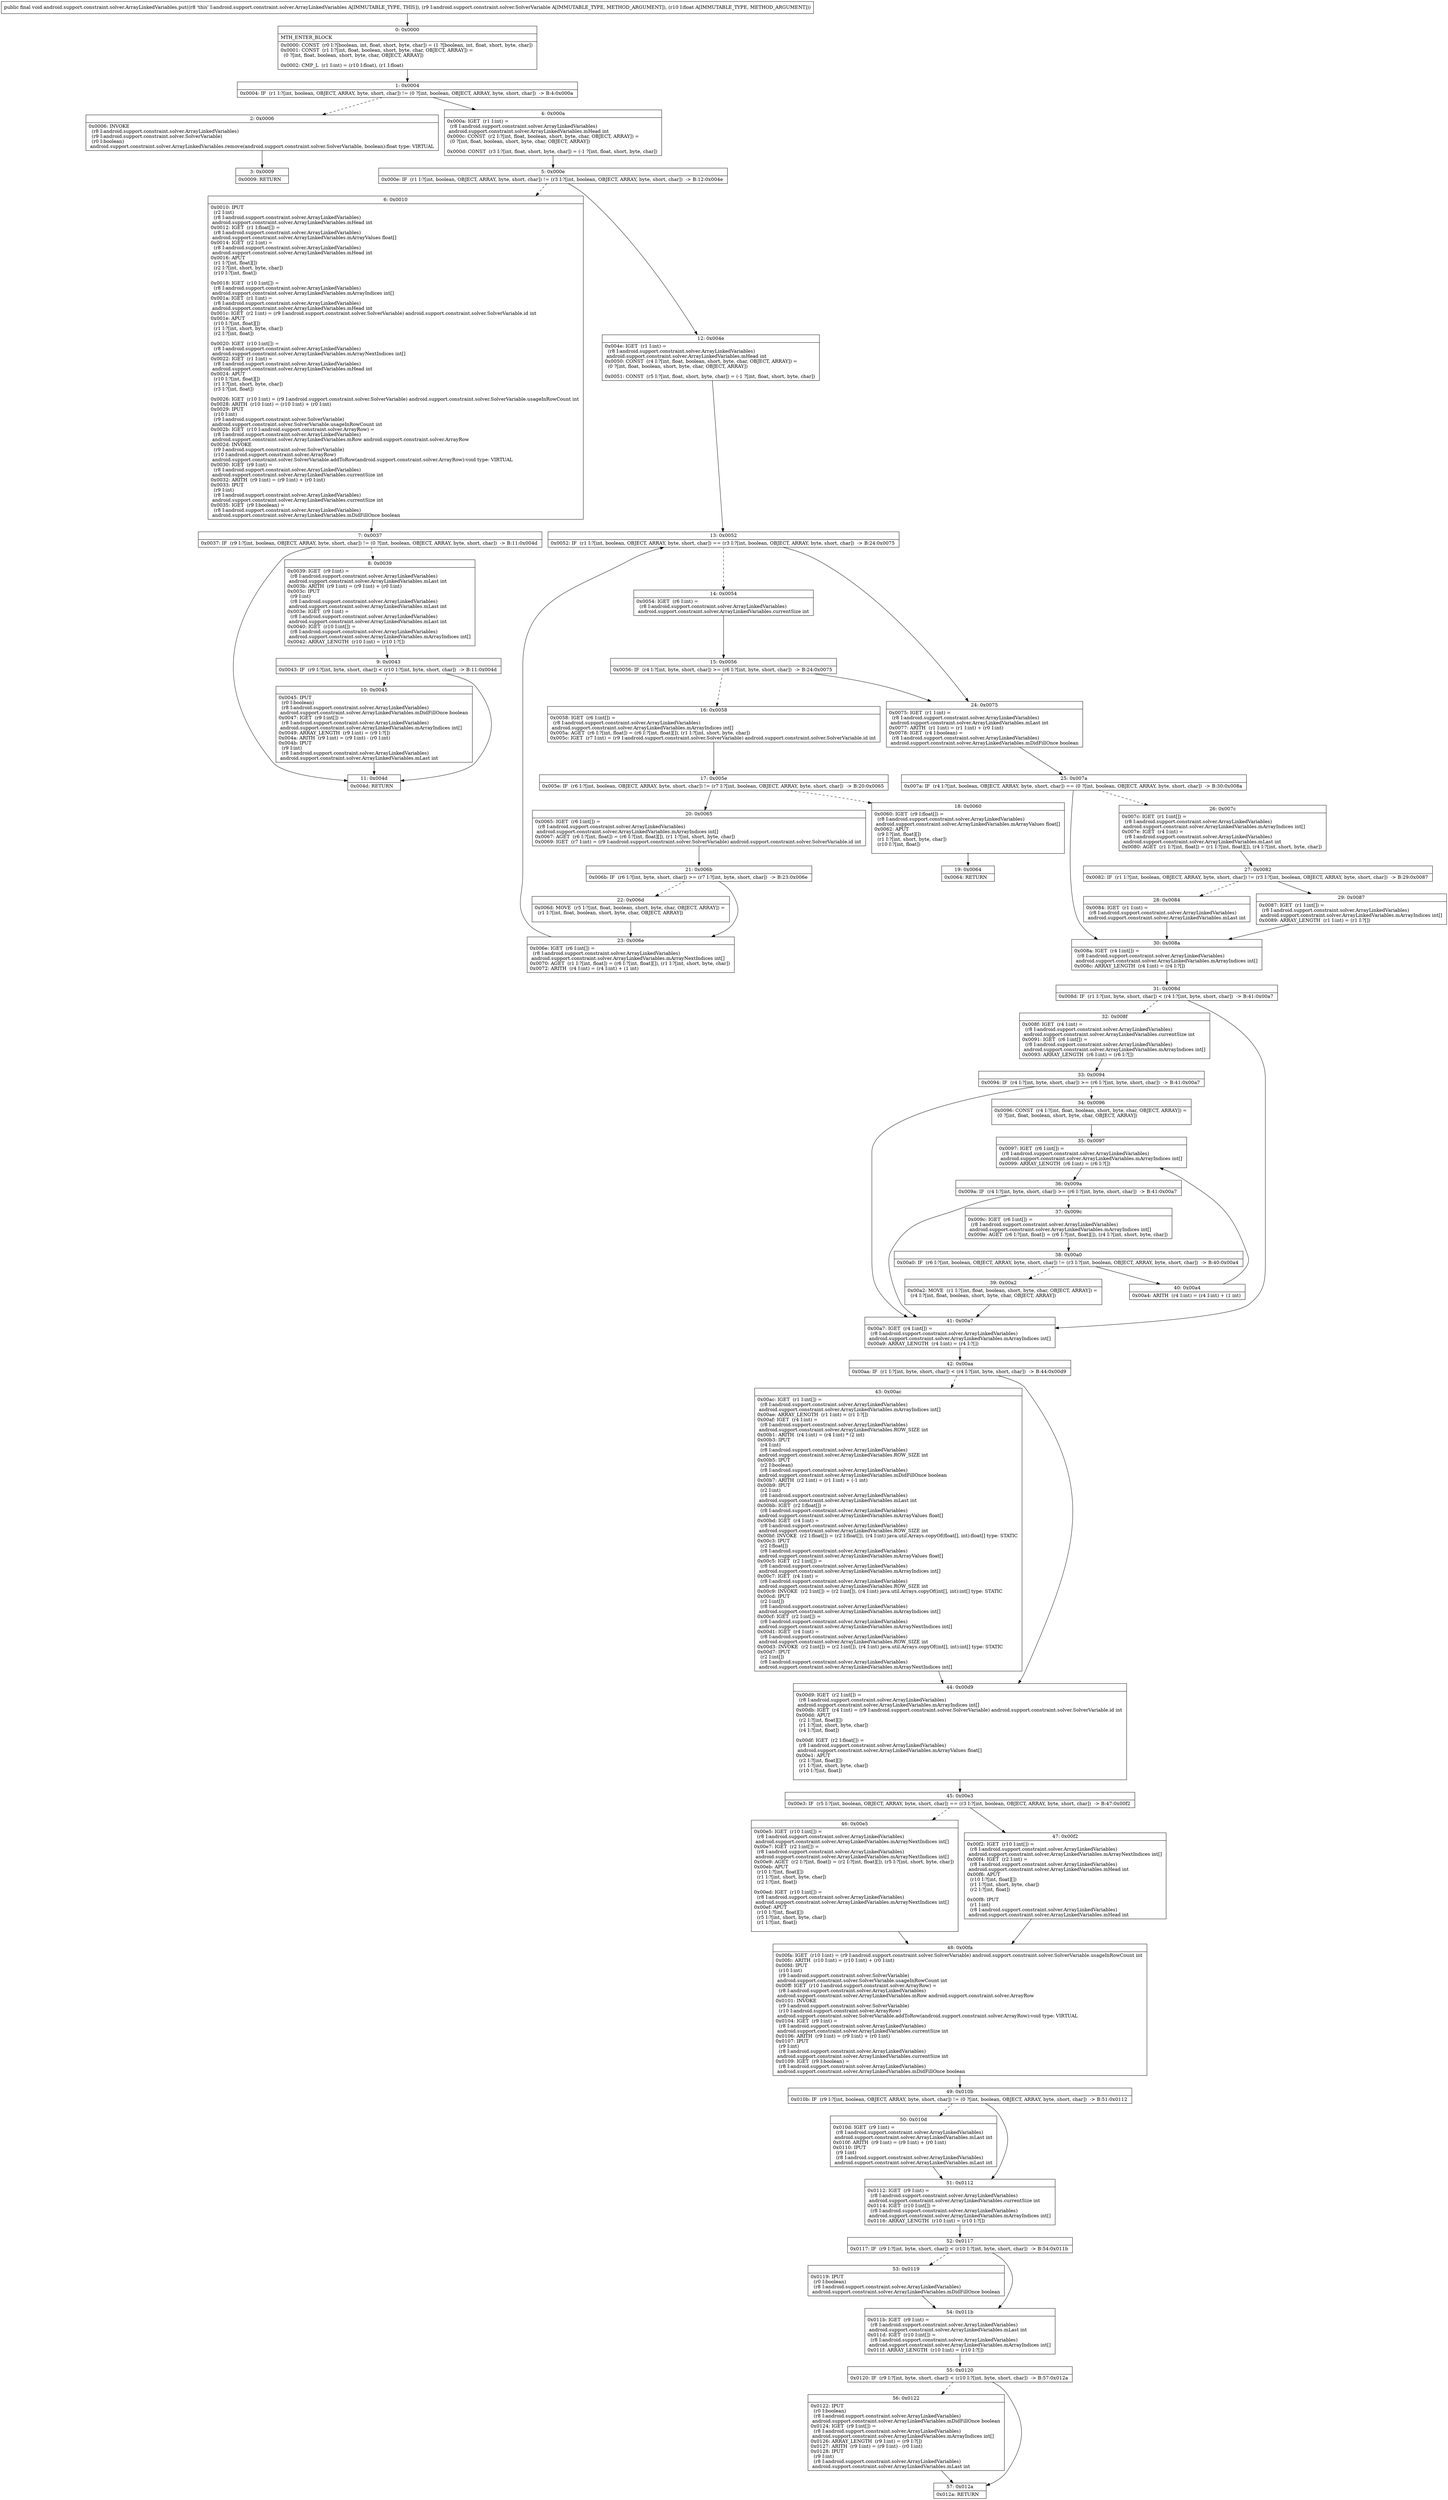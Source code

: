 digraph "CFG forandroid.support.constraint.solver.ArrayLinkedVariables.put(Landroid\/support\/constraint\/solver\/SolverVariable;F)V" {
Node_0 [shape=record,label="{0\:\ 0x0000|MTH_ENTER_BLOCK\l|0x0000: CONST  (r0 I:?[boolean, int, float, short, byte, char]) = (1 ?[boolean, int, float, short, byte, char]) \l0x0001: CONST  (r1 I:?[int, float, boolean, short, byte, char, OBJECT, ARRAY]) = \l  (0 ?[int, float, boolean, short, byte, char, OBJECT, ARRAY])\l \l0x0002: CMP_L  (r1 I:int) = (r10 I:float), (r1 I:float) \l}"];
Node_1 [shape=record,label="{1\:\ 0x0004|0x0004: IF  (r1 I:?[int, boolean, OBJECT, ARRAY, byte, short, char]) != (0 ?[int, boolean, OBJECT, ARRAY, byte, short, char])  \-\> B:4:0x000a \l}"];
Node_2 [shape=record,label="{2\:\ 0x0006|0x0006: INVOKE  \l  (r8 I:android.support.constraint.solver.ArrayLinkedVariables)\l  (r9 I:android.support.constraint.solver.SolverVariable)\l  (r0 I:boolean)\l android.support.constraint.solver.ArrayLinkedVariables.remove(android.support.constraint.solver.SolverVariable, boolean):float type: VIRTUAL \l}"];
Node_3 [shape=record,label="{3\:\ 0x0009|0x0009: RETURN   \l}"];
Node_4 [shape=record,label="{4\:\ 0x000a|0x000a: IGET  (r1 I:int) = \l  (r8 I:android.support.constraint.solver.ArrayLinkedVariables)\l android.support.constraint.solver.ArrayLinkedVariables.mHead int \l0x000c: CONST  (r2 I:?[int, float, boolean, short, byte, char, OBJECT, ARRAY]) = \l  (0 ?[int, float, boolean, short, byte, char, OBJECT, ARRAY])\l \l0x000d: CONST  (r3 I:?[int, float, short, byte, char]) = (\-1 ?[int, float, short, byte, char]) \l}"];
Node_5 [shape=record,label="{5\:\ 0x000e|0x000e: IF  (r1 I:?[int, boolean, OBJECT, ARRAY, byte, short, char]) != (r3 I:?[int, boolean, OBJECT, ARRAY, byte, short, char])  \-\> B:12:0x004e \l}"];
Node_6 [shape=record,label="{6\:\ 0x0010|0x0010: IPUT  \l  (r2 I:int)\l  (r8 I:android.support.constraint.solver.ArrayLinkedVariables)\l android.support.constraint.solver.ArrayLinkedVariables.mHead int \l0x0012: IGET  (r1 I:float[]) = \l  (r8 I:android.support.constraint.solver.ArrayLinkedVariables)\l android.support.constraint.solver.ArrayLinkedVariables.mArrayValues float[] \l0x0014: IGET  (r2 I:int) = \l  (r8 I:android.support.constraint.solver.ArrayLinkedVariables)\l android.support.constraint.solver.ArrayLinkedVariables.mHead int \l0x0016: APUT  \l  (r1 I:?[int, float][])\l  (r2 I:?[int, short, byte, char])\l  (r10 I:?[int, float])\l \l0x0018: IGET  (r10 I:int[]) = \l  (r8 I:android.support.constraint.solver.ArrayLinkedVariables)\l android.support.constraint.solver.ArrayLinkedVariables.mArrayIndices int[] \l0x001a: IGET  (r1 I:int) = \l  (r8 I:android.support.constraint.solver.ArrayLinkedVariables)\l android.support.constraint.solver.ArrayLinkedVariables.mHead int \l0x001c: IGET  (r2 I:int) = (r9 I:android.support.constraint.solver.SolverVariable) android.support.constraint.solver.SolverVariable.id int \l0x001e: APUT  \l  (r10 I:?[int, float][])\l  (r1 I:?[int, short, byte, char])\l  (r2 I:?[int, float])\l \l0x0020: IGET  (r10 I:int[]) = \l  (r8 I:android.support.constraint.solver.ArrayLinkedVariables)\l android.support.constraint.solver.ArrayLinkedVariables.mArrayNextIndices int[] \l0x0022: IGET  (r1 I:int) = \l  (r8 I:android.support.constraint.solver.ArrayLinkedVariables)\l android.support.constraint.solver.ArrayLinkedVariables.mHead int \l0x0024: APUT  \l  (r10 I:?[int, float][])\l  (r1 I:?[int, short, byte, char])\l  (r3 I:?[int, float])\l \l0x0026: IGET  (r10 I:int) = (r9 I:android.support.constraint.solver.SolverVariable) android.support.constraint.solver.SolverVariable.usageInRowCount int \l0x0028: ARITH  (r10 I:int) = (r10 I:int) + (r0 I:int) \l0x0029: IPUT  \l  (r10 I:int)\l  (r9 I:android.support.constraint.solver.SolverVariable)\l android.support.constraint.solver.SolverVariable.usageInRowCount int \l0x002b: IGET  (r10 I:android.support.constraint.solver.ArrayRow) = \l  (r8 I:android.support.constraint.solver.ArrayLinkedVariables)\l android.support.constraint.solver.ArrayLinkedVariables.mRow android.support.constraint.solver.ArrayRow \l0x002d: INVOKE  \l  (r9 I:android.support.constraint.solver.SolverVariable)\l  (r10 I:android.support.constraint.solver.ArrayRow)\l android.support.constraint.solver.SolverVariable.addToRow(android.support.constraint.solver.ArrayRow):void type: VIRTUAL \l0x0030: IGET  (r9 I:int) = \l  (r8 I:android.support.constraint.solver.ArrayLinkedVariables)\l android.support.constraint.solver.ArrayLinkedVariables.currentSize int \l0x0032: ARITH  (r9 I:int) = (r9 I:int) + (r0 I:int) \l0x0033: IPUT  \l  (r9 I:int)\l  (r8 I:android.support.constraint.solver.ArrayLinkedVariables)\l android.support.constraint.solver.ArrayLinkedVariables.currentSize int \l0x0035: IGET  (r9 I:boolean) = \l  (r8 I:android.support.constraint.solver.ArrayLinkedVariables)\l android.support.constraint.solver.ArrayLinkedVariables.mDidFillOnce boolean \l}"];
Node_7 [shape=record,label="{7\:\ 0x0037|0x0037: IF  (r9 I:?[int, boolean, OBJECT, ARRAY, byte, short, char]) != (0 ?[int, boolean, OBJECT, ARRAY, byte, short, char])  \-\> B:11:0x004d \l}"];
Node_8 [shape=record,label="{8\:\ 0x0039|0x0039: IGET  (r9 I:int) = \l  (r8 I:android.support.constraint.solver.ArrayLinkedVariables)\l android.support.constraint.solver.ArrayLinkedVariables.mLast int \l0x003b: ARITH  (r9 I:int) = (r9 I:int) + (r0 I:int) \l0x003c: IPUT  \l  (r9 I:int)\l  (r8 I:android.support.constraint.solver.ArrayLinkedVariables)\l android.support.constraint.solver.ArrayLinkedVariables.mLast int \l0x003e: IGET  (r9 I:int) = \l  (r8 I:android.support.constraint.solver.ArrayLinkedVariables)\l android.support.constraint.solver.ArrayLinkedVariables.mLast int \l0x0040: IGET  (r10 I:int[]) = \l  (r8 I:android.support.constraint.solver.ArrayLinkedVariables)\l android.support.constraint.solver.ArrayLinkedVariables.mArrayIndices int[] \l0x0042: ARRAY_LENGTH  (r10 I:int) = (r10 I:?[]) \l}"];
Node_9 [shape=record,label="{9\:\ 0x0043|0x0043: IF  (r9 I:?[int, byte, short, char]) \< (r10 I:?[int, byte, short, char])  \-\> B:11:0x004d \l}"];
Node_10 [shape=record,label="{10\:\ 0x0045|0x0045: IPUT  \l  (r0 I:boolean)\l  (r8 I:android.support.constraint.solver.ArrayLinkedVariables)\l android.support.constraint.solver.ArrayLinkedVariables.mDidFillOnce boolean \l0x0047: IGET  (r9 I:int[]) = \l  (r8 I:android.support.constraint.solver.ArrayLinkedVariables)\l android.support.constraint.solver.ArrayLinkedVariables.mArrayIndices int[] \l0x0049: ARRAY_LENGTH  (r9 I:int) = (r9 I:?[]) \l0x004a: ARITH  (r9 I:int) = (r9 I:int) \- (r0 I:int) \l0x004b: IPUT  \l  (r9 I:int)\l  (r8 I:android.support.constraint.solver.ArrayLinkedVariables)\l android.support.constraint.solver.ArrayLinkedVariables.mLast int \l}"];
Node_11 [shape=record,label="{11\:\ 0x004d|0x004d: RETURN   \l}"];
Node_12 [shape=record,label="{12\:\ 0x004e|0x004e: IGET  (r1 I:int) = \l  (r8 I:android.support.constraint.solver.ArrayLinkedVariables)\l android.support.constraint.solver.ArrayLinkedVariables.mHead int \l0x0050: CONST  (r4 I:?[int, float, boolean, short, byte, char, OBJECT, ARRAY]) = \l  (0 ?[int, float, boolean, short, byte, char, OBJECT, ARRAY])\l \l0x0051: CONST  (r5 I:?[int, float, short, byte, char]) = (\-1 ?[int, float, short, byte, char]) \l}"];
Node_13 [shape=record,label="{13\:\ 0x0052|0x0052: IF  (r1 I:?[int, boolean, OBJECT, ARRAY, byte, short, char]) == (r3 I:?[int, boolean, OBJECT, ARRAY, byte, short, char])  \-\> B:24:0x0075 \l}"];
Node_14 [shape=record,label="{14\:\ 0x0054|0x0054: IGET  (r6 I:int) = \l  (r8 I:android.support.constraint.solver.ArrayLinkedVariables)\l android.support.constraint.solver.ArrayLinkedVariables.currentSize int \l}"];
Node_15 [shape=record,label="{15\:\ 0x0056|0x0056: IF  (r4 I:?[int, byte, short, char]) \>= (r6 I:?[int, byte, short, char])  \-\> B:24:0x0075 \l}"];
Node_16 [shape=record,label="{16\:\ 0x0058|0x0058: IGET  (r6 I:int[]) = \l  (r8 I:android.support.constraint.solver.ArrayLinkedVariables)\l android.support.constraint.solver.ArrayLinkedVariables.mArrayIndices int[] \l0x005a: AGET  (r6 I:?[int, float]) = (r6 I:?[int, float][]), (r1 I:?[int, short, byte, char]) \l0x005c: IGET  (r7 I:int) = (r9 I:android.support.constraint.solver.SolverVariable) android.support.constraint.solver.SolverVariable.id int \l}"];
Node_17 [shape=record,label="{17\:\ 0x005e|0x005e: IF  (r6 I:?[int, boolean, OBJECT, ARRAY, byte, short, char]) != (r7 I:?[int, boolean, OBJECT, ARRAY, byte, short, char])  \-\> B:20:0x0065 \l}"];
Node_18 [shape=record,label="{18\:\ 0x0060|0x0060: IGET  (r9 I:float[]) = \l  (r8 I:android.support.constraint.solver.ArrayLinkedVariables)\l android.support.constraint.solver.ArrayLinkedVariables.mArrayValues float[] \l0x0062: APUT  \l  (r9 I:?[int, float][])\l  (r1 I:?[int, short, byte, char])\l  (r10 I:?[int, float])\l \l}"];
Node_19 [shape=record,label="{19\:\ 0x0064|0x0064: RETURN   \l}"];
Node_20 [shape=record,label="{20\:\ 0x0065|0x0065: IGET  (r6 I:int[]) = \l  (r8 I:android.support.constraint.solver.ArrayLinkedVariables)\l android.support.constraint.solver.ArrayLinkedVariables.mArrayIndices int[] \l0x0067: AGET  (r6 I:?[int, float]) = (r6 I:?[int, float][]), (r1 I:?[int, short, byte, char]) \l0x0069: IGET  (r7 I:int) = (r9 I:android.support.constraint.solver.SolverVariable) android.support.constraint.solver.SolverVariable.id int \l}"];
Node_21 [shape=record,label="{21\:\ 0x006b|0x006b: IF  (r6 I:?[int, byte, short, char]) \>= (r7 I:?[int, byte, short, char])  \-\> B:23:0x006e \l}"];
Node_22 [shape=record,label="{22\:\ 0x006d|0x006d: MOVE  (r5 I:?[int, float, boolean, short, byte, char, OBJECT, ARRAY]) = \l  (r1 I:?[int, float, boolean, short, byte, char, OBJECT, ARRAY])\l \l}"];
Node_23 [shape=record,label="{23\:\ 0x006e|0x006e: IGET  (r6 I:int[]) = \l  (r8 I:android.support.constraint.solver.ArrayLinkedVariables)\l android.support.constraint.solver.ArrayLinkedVariables.mArrayNextIndices int[] \l0x0070: AGET  (r1 I:?[int, float]) = (r6 I:?[int, float][]), (r1 I:?[int, short, byte, char]) \l0x0072: ARITH  (r4 I:int) = (r4 I:int) + (1 int) \l}"];
Node_24 [shape=record,label="{24\:\ 0x0075|0x0075: IGET  (r1 I:int) = \l  (r8 I:android.support.constraint.solver.ArrayLinkedVariables)\l android.support.constraint.solver.ArrayLinkedVariables.mLast int \l0x0077: ARITH  (r1 I:int) = (r1 I:int) + (r0 I:int) \l0x0078: IGET  (r4 I:boolean) = \l  (r8 I:android.support.constraint.solver.ArrayLinkedVariables)\l android.support.constraint.solver.ArrayLinkedVariables.mDidFillOnce boolean \l}"];
Node_25 [shape=record,label="{25\:\ 0x007a|0x007a: IF  (r4 I:?[int, boolean, OBJECT, ARRAY, byte, short, char]) == (0 ?[int, boolean, OBJECT, ARRAY, byte, short, char])  \-\> B:30:0x008a \l}"];
Node_26 [shape=record,label="{26\:\ 0x007c|0x007c: IGET  (r1 I:int[]) = \l  (r8 I:android.support.constraint.solver.ArrayLinkedVariables)\l android.support.constraint.solver.ArrayLinkedVariables.mArrayIndices int[] \l0x007e: IGET  (r4 I:int) = \l  (r8 I:android.support.constraint.solver.ArrayLinkedVariables)\l android.support.constraint.solver.ArrayLinkedVariables.mLast int \l0x0080: AGET  (r1 I:?[int, float]) = (r1 I:?[int, float][]), (r4 I:?[int, short, byte, char]) \l}"];
Node_27 [shape=record,label="{27\:\ 0x0082|0x0082: IF  (r1 I:?[int, boolean, OBJECT, ARRAY, byte, short, char]) != (r3 I:?[int, boolean, OBJECT, ARRAY, byte, short, char])  \-\> B:29:0x0087 \l}"];
Node_28 [shape=record,label="{28\:\ 0x0084|0x0084: IGET  (r1 I:int) = \l  (r8 I:android.support.constraint.solver.ArrayLinkedVariables)\l android.support.constraint.solver.ArrayLinkedVariables.mLast int \l}"];
Node_29 [shape=record,label="{29\:\ 0x0087|0x0087: IGET  (r1 I:int[]) = \l  (r8 I:android.support.constraint.solver.ArrayLinkedVariables)\l android.support.constraint.solver.ArrayLinkedVariables.mArrayIndices int[] \l0x0089: ARRAY_LENGTH  (r1 I:int) = (r1 I:?[]) \l}"];
Node_30 [shape=record,label="{30\:\ 0x008a|0x008a: IGET  (r4 I:int[]) = \l  (r8 I:android.support.constraint.solver.ArrayLinkedVariables)\l android.support.constraint.solver.ArrayLinkedVariables.mArrayIndices int[] \l0x008c: ARRAY_LENGTH  (r4 I:int) = (r4 I:?[]) \l}"];
Node_31 [shape=record,label="{31\:\ 0x008d|0x008d: IF  (r1 I:?[int, byte, short, char]) \< (r4 I:?[int, byte, short, char])  \-\> B:41:0x00a7 \l}"];
Node_32 [shape=record,label="{32\:\ 0x008f|0x008f: IGET  (r4 I:int) = \l  (r8 I:android.support.constraint.solver.ArrayLinkedVariables)\l android.support.constraint.solver.ArrayLinkedVariables.currentSize int \l0x0091: IGET  (r6 I:int[]) = \l  (r8 I:android.support.constraint.solver.ArrayLinkedVariables)\l android.support.constraint.solver.ArrayLinkedVariables.mArrayIndices int[] \l0x0093: ARRAY_LENGTH  (r6 I:int) = (r6 I:?[]) \l}"];
Node_33 [shape=record,label="{33\:\ 0x0094|0x0094: IF  (r4 I:?[int, byte, short, char]) \>= (r6 I:?[int, byte, short, char])  \-\> B:41:0x00a7 \l}"];
Node_34 [shape=record,label="{34\:\ 0x0096|0x0096: CONST  (r4 I:?[int, float, boolean, short, byte, char, OBJECT, ARRAY]) = \l  (0 ?[int, float, boolean, short, byte, char, OBJECT, ARRAY])\l \l}"];
Node_35 [shape=record,label="{35\:\ 0x0097|0x0097: IGET  (r6 I:int[]) = \l  (r8 I:android.support.constraint.solver.ArrayLinkedVariables)\l android.support.constraint.solver.ArrayLinkedVariables.mArrayIndices int[] \l0x0099: ARRAY_LENGTH  (r6 I:int) = (r6 I:?[]) \l}"];
Node_36 [shape=record,label="{36\:\ 0x009a|0x009a: IF  (r4 I:?[int, byte, short, char]) \>= (r6 I:?[int, byte, short, char])  \-\> B:41:0x00a7 \l}"];
Node_37 [shape=record,label="{37\:\ 0x009c|0x009c: IGET  (r6 I:int[]) = \l  (r8 I:android.support.constraint.solver.ArrayLinkedVariables)\l android.support.constraint.solver.ArrayLinkedVariables.mArrayIndices int[] \l0x009e: AGET  (r6 I:?[int, float]) = (r6 I:?[int, float][]), (r4 I:?[int, short, byte, char]) \l}"];
Node_38 [shape=record,label="{38\:\ 0x00a0|0x00a0: IF  (r6 I:?[int, boolean, OBJECT, ARRAY, byte, short, char]) != (r3 I:?[int, boolean, OBJECT, ARRAY, byte, short, char])  \-\> B:40:0x00a4 \l}"];
Node_39 [shape=record,label="{39\:\ 0x00a2|0x00a2: MOVE  (r1 I:?[int, float, boolean, short, byte, char, OBJECT, ARRAY]) = \l  (r4 I:?[int, float, boolean, short, byte, char, OBJECT, ARRAY])\l \l}"];
Node_40 [shape=record,label="{40\:\ 0x00a4|0x00a4: ARITH  (r4 I:int) = (r4 I:int) + (1 int) \l}"];
Node_41 [shape=record,label="{41\:\ 0x00a7|0x00a7: IGET  (r4 I:int[]) = \l  (r8 I:android.support.constraint.solver.ArrayLinkedVariables)\l android.support.constraint.solver.ArrayLinkedVariables.mArrayIndices int[] \l0x00a9: ARRAY_LENGTH  (r4 I:int) = (r4 I:?[]) \l}"];
Node_42 [shape=record,label="{42\:\ 0x00aa|0x00aa: IF  (r1 I:?[int, byte, short, char]) \< (r4 I:?[int, byte, short, char])  \-\> B:44:0x00d9 \l}"];
Node_43 [shape=record,label="{43\:\ 0x00ac|0x00ac: IGET  (r1 I:int[]) = \l  (r8 I:android.support.constraint.solver.ArrayLinkedVariables)\l android.support.constraint.solver.ArrayLinkedVariables.mArrayIndices int[] \l0x00ae: ARRAY_LENGTH  (r1 I:int) = (r1 I:?[]) \l0x00af: IGET  (r4 I:int) = \l  (r8 I:android.support.constraint.solver.ArrayLinkedVariables)\l android.support.constraint.solver.ArrayLinkedVariables.ROW_SIZE int \l0x00b1: ARITH  (r4 I:int) = (r4 I:int) * (2 int) \l0x00b3: IPUT  \l  (r4 I:int)\l  (r8 I:android.support.constraint.solver.ArrayLinkedVariables)\l android.support.constraint.solver.ArrayLinkedVariables.ROW_SIZE int \l0x00b5: IPUT  \l  (r2 I:boolean)\l  (r8 I:android.support.constraint.solver.ArrayLinkedVariables)\l android.support.constraint.solver.ArrayLinkedVariables.mDidFillOnce boolean \l0x00b7: ARITH  (r2 I:int) = (r1 I:int) + (\-1 int) \l0x00b9: IPUT  \l  (r2 I:int)\l  (r8 I:android.support.constraint.solver.ArrayLinkedVariables)\l android.support.constraint.solver.ArrayLinkedVariables.mLast int \l0x00bb: IGET  (r2 I:float[]) = \l  (r8 I:android.support.constraint.solver.ArrayLinkedVariables)\l android.support.constraint.solver.ArrayLinkedVariables.mArrayValues float[] \l0x00bd: IGET  (r4 I:int) = \l  (r8 I:android.support.constraint.solver.ArrayLinkedVariables)\l android.support.constraint.solver.ArrayLinkedVariables.ROW_SIZE int \l0x00bf: INVOKE  (r2 I:float[]) = (r2 I:float[]), (r4 I:int) java.util.Arrays.copyOf(float[], int):float[] type: STATIC \l0x00c3: IPUT  \l  (r2 I:float[])\l  (r8 I:android.support.constraint.solver.ArrayLinkedVariables)\l android.support.constraint.solver.ArrayLinkedVariables.mArrayValues float[] \l0x00c5: IGET  (r2 I:int[]) = \l  (r8 I:android.support.constraint.solver.ArrayLinkedVariables)\l android.support.constraint.solver.ArrayLinkedVariables.mArrayIndices int[] \l0x00c7: IGET  (r4 I:int) = \l  (r8 I:android.support.constraint.solver.ArrayLinkedVariables)\l android.support.constraint.solver.ArrayLinkedVariables.ROW_SIZE int \l0x00c9: INVOKE  (r2 I:int[]) = (r2 I:int[]), (r4 I:int) java.util.Arrays.copyOf(int[], int):int[] type: STATIC \l0x00cd: IPUT  \l  (r2 I:int[])\l  (r8 I:android.support.constraint.solver.ArrayLinkedVariables)\l android.support.constraint.solver.ArrayLinkedVariables.mArrayIndices int[] \l0x00cf: IGET  (r2 I:int[]) = \l  (r8 I:android.support.constraint.solver.ArrayLinkedVariables)\l android.support.constraint.solver.ArrayLinkedVariables.mArrayNextIndices int[] \l0x00d1: IGET  (r4 I:int) = \l  (r8 I:android.support.constraint.solver.ArrayLinkedVariables)\l android.support.constraint.solver.ArrayLinkedVariables.ROW_SIZE int \l0x00d3: INVOKE  (r2 I:int[]) = (r2 I:int[]), (r4 I:int) java.util.Arrays.copyOf(int[], int):int[] type: STATIC \l0x00d7: IPUT  \l  (r2 I:int[])\l  (r8 I:android.support.constraint.solver.ArrayLinkedVariables)\l android.support.constraint.solver.ArrayLinkedVariables.mArrayNextIndices int[] \l}"];
Node_44 [shape=record,label="{44\:\ 0x00d9|0x00d9: IGET  (r2 I:int[]) = \l  (r8 I:android.support.constraint.solver.ArrayLinkedVariables)\l android.support.constraint.solver.ArrayLinkedVariables.mArrayIndices int[] \l0x00db: IGET  (r4 I:int) = (r9 I:android.support.constraint.solver.SolverVariable) android.support.constraint.solver.SolverVariable.id int \l0x00dd: APUT  \l  (r2 I:?[int, float][])\l  (r1 I:?[int, short, byte, char])\l  (r4 I:?[int, float])\l \l0x00df: IGET  (r2 I:float[]) = \l  (r8 I:android.support.constraint.solver.ArrayLinkedVariables)\l android.support.constraint.solver.ArrayLinkedVariables.mArrayValues float[] \l0x00e1: APUT  \l  (r2 I:?[int, float][])\l  (r1 I:?[int, short, byte, char])\l  (r10 I:?[int, float])\l \l}"];
Node_45 [shape=record,label="{45\:\ 0x00e3|0x00e3: IF  (r5 I:?[int, boolean, OBJECT, ARRAY, byte, short, char]) == (r3 I:?[int, boolean, OBJECT, ARRAY, byte, short, char])  \-\> B:47:0x00f2 \l}"];
Node_46 [shape=record,label="{46\:\ 0x00e5|0x00e5: IGET  (r10 I:int[]) = \l  (r8 I:android.support.constraint.solver.ArrayLinkedVariables)\l android.support.constraint.solver.ArrayLinkedVariables.mArrayNextIndices int[] \l0x00e7: IGET  (r2 I:int[]) = \l  (r8 I:android.support.constraint.solver.ArrayLinkedVariables)\l android.support.constraint.solver.ArrayLinkedVariables.mArrayNextIndices int[] \l0x00e9: AGET  (r2 I:?[int, float]) = (r2 I:?[int, float][]), (r5 I:?[int, short, byte, char]) \l0x00eb: APUT  \l  (r10 I:?[int, float][])\l  (r1 I:?[int, short, byte, char])\l  (r2 I:?[int, float])\l \l0x00ed: IGET  (r10 I:int[]) = \l  (r8 I:android.support.constraint.solver.ArrayLinkedVariables)\l android.support.constraint.solver.ArrayLinkedVariables.mArrayNextIndices int[] \l0x00ef: APUT  \l  (r10 I:?[int, float][])\l  (r5 I:?[int, short, byte, char])\l  (r1 I:?[int, float])\l \l}"];
Node_47 [shape=record,label="{47\:\ 0x00f2|0x00f2: IGET  (r10 I:int[]) = \l  (r8 I:android.support.constraint.solver.ArrayLinkedVariables)\l android.support.constraint.solver.ArrayLinkedVariables.mArrayNextIndices int[] \l0x00f4: IGET  (r2 I:int) = \l  (r8 I:android.support.constraint.solver.ArrayLinkedVariables)\l android.support.constraint.solver.ArrayLinkedVariables.mHead int \l0x00f6: APUT  \l  (r10 I:?[int, float][])\l  (r1 I:?[int, short, byte, char])\l  (r2 I:?[int, float])\l \l0x00f8: IPUT  \l  (r1 I:int)\l  (r8 I:android.support.constraint.solver.ArrayLinkedVariables)\l android.support.constraint.solver.ArrayLinkedVariables.mHead int \l}"];
Node_48 [shape=record,label="{48\:\ 0x00fa|0x00fa: IGET  (r10 I:int) = (r9 I:android.support.constraint.solver.SolverVariable) android.support.constraint.solver.SolverVariable.usageInRowCount int \l0x00fc: ARITH  (r10 I:int) = (r10 I:int) + (r0 I:int) \l0x00fd: IPUT  \l  (r10 I:int)\l  (r9 I:android.support.constraint.solver.SolverVariable)\l android.support.constraint.solver.SolverVariable.usageInRowCount int \l0x00ff: IGET  (r10 I:android.support.constraint.solver.ArrayRow) = \l  (r8 I:android.support.constraint.solver.ArrayLinkedVariables)\l android.support.constraint.solver.ArrayLinkedVariables.mRow android.support.constraint.solver.ArrayRow \l0x0101: INVOKE  \l  (r9 I:android.support.constraint.solver.SolverVariable)\l  (r10 I:android.support.constraint.solver.ArrayRow)\l android.support.constraint.solver.SolverVariable.addToRow(android.support.constraint.solver.ArrayRow):void type: VIRTUAL \l0x0104: IGET  (r9 I:int) = \l  (r8 I:android.support.constraint.solver.ArrayLinkedVariables)\l android.support.constraint.solver.ArrayLinkedVariables.currentSize int \l0x0106: ARITH  (r9 I:int) = (r9 I:int) + (r0 I:int) \l0x0107: IPUT  \l  (r9 I:int)\l  (r8 I:android.support.constraint.solver.ArrayLinkedVariables)\l android.support.constraint.solver.ArrayLinkedVariables.currentSize int \l0x0109: IGET  (r9 I:boolean) = \l  (r8 I:android.support.constraint.solver.ArrayLinkedVariables)\l android.support.constraint.solver.ArrayLinkedVariables.mDidFillOnce boolean \l}"];
Node_49 [shape=record,label="{49\:\ 0x010b|0x010b: IF  (r9 I:?[int, boolean, OBJECT, ARRAY, byte, short, char]) != (0 ?[int, boolean, OBJECT, ARRAY, byte, short, char])  \-\> B:51:0x0112 \l}"];
Node_50 [shape=record,label="{50\:\ 0x010d|0x010d: IGET  (r9 I:int) = \l  (r8 I:android.support.constraint.solver.ArrayLinkedVariables)\l android.support.constraint.solver.ArrayLinkedVariables.mLast int \l0x010f: ARITH  (r9 I:int) = (r9 I:int) + (r0 I:int) \l0x0110: IPUT  \l  (r9 I:int)\l  (r8 I:android.support.constraint.solver.ArrayLinkedVariables)\l android.support.constraint.solver.ArrayLinkedVariables.mLast int \l}"];
Node_51 [shape=record,label="{51\:\ 0x0112|0x0112: IGET  (r9 I:int) = \l  (r8 I:android.support.constraint.solver.ArrayLinkedVariables)\l android.support.constraint.solver.ArrayLinkedVariables.currentSize int \l0x0114: IGET  (r10 I:int[]) = \l  (r8 I:android.support.constraint.solver.ArrayLinkedVariables)\l android.support.constraint.solver.ArrayLinkedVariables.mArrayIndices int[] \l0x0116: ARRAY_LENGTH  (r10 I:int) = (r10 I:?[]) \l}"];
Node_52 [shape=record,label="{52\:\ 0x0117|0x0117: IF  (r9 I:?[int, byte, short, char]) \< (r10 I:?[int, byte, short, char])  \-\> B:54:0x011b \l}"];
Node_53 [shape=record,label="{53\:\ 0x0119|0x0119: IPUT  \l  (r0 I:boolean)\l  (r8 I:android.support.constraint.solver.ArrayLinkedVariables)\l android.support.constraint.solver.ArrayLinkedVariables.mDidFillOnce boolean \l}"];
Node_54 [shape=record,label="{54\:\ 0x011b|0x011b: IGET  (r9 I:int) = \l  (r8 I:android.support.constraint.solver.ArrayLinkedVariables)\l android.support.constraint.solver.ArrayLinkedVariables.mLast int \l0x011d: IGET  (r10 I:int[]) = \l  (r8 I:android.support.constraint.solver.ArrayLinkedVariables)\l android.support.constraint.solver.ArrayLinkedVariables.mArrayIndices int[] \l0x011f: ARRAY_LENGTH  (r10 I:int) = (r10 I:?[]) \l}"];
Node_55 [shape=record,label="{55\:\ 0x0120|0x0120: IF  (r9 I:?[int, byte, short, char]) \< (r10 I:?[int, byte, short, char])  \-\> B:57:0x012a \l}"];
Node_56 [shape=record,label="{56\:\ 0x0122|0x0122: IPUT  \l  (r0 I:boolean)\l  (r8 I:android.support.constraint.solver.ArrayLinkedVariables)\l android.support.constraint.solver.ArrayLinkedVariables.mDidFillOnce boolean \l0x0124: IGET  (r9 I:int[]) = \l  (r8 I:android.support.constraint.solver.ArrayLinkedVariables)\l android.support.constraint.solver.ArrayLinkedVariables.mArrayIndices int[] \l0x0126: ARRAY_LENGTH  (r9 I:int) = (r9 I:?[]) \l0x0127: ARITH  (r9 I:int) = (r9 I:int) \- (r0 I:int) \l0x0128: IPUT  \l  (r9 I:int)\l  (r8 I:android.support.constraint.solver.ArrayLinkedVariables)\l android.support.constraint.solver.ArrayLinkedVariables.mLast int \l}"];
Node_57 [shape=record,label="{57\:\ 0x012a|0x012a: RETURN   \l}"];
MethodNode[shape=record,label="{public final void android.support.constraint.solver.ArrayLinkedVariables.put((r8 'this' I:android.support.constraint.solver.ArrayLinkedVariables A[IMMUTABLE_TYPE, THIS]), (r9 I:android.support.constraint.solver.SolverVariable A[IMMUTABLE_TYPE, METHOD_ARGUMENT]), (r10 I:float A[IMMUTABLE_TYPE, METHOD_ARGUMENT])) }"];
MethodNode -> Node_0;
Node_0 -> Node_1;
Node_1 -> Node_2[style=dashed];
Node_1 -> Node_4;
Node_2 -> Node_3;
Node_4 -> Node_5;
Node_5 -> Node_6[style=dashed];
Node_5 -> Node_12;
Node_6 -> Node_7;
Node_7 -> Node_8[style=dashed];
Node_7 -> Node_11;
Node_8 -> Node_9;
Node_9 -> Node_10[style=dashed];
Node_9 -> Node_11;
Node_10 -> Node_11;
Node_12 -> Node_13;
Node_13 -> Node_14[style=dashed];
Node_13 -> Node_24;
Node_14 -> Node_15;
Node_15 -> Node_16[style=dashed];
Node_15 -> Node_24;
Node_16 -> Node_17;
Node_17 -> Node_18[style=dashed];
Node_17 -> Node_20;
Node_18 -> Node_19;
Node_20 -> Node_21;
Node_21 -> Node_22[style=dashed];
Node_21 -> Node_23;
Node_22 -> Node_23;
Node_23 -> Node_13;
Node_24 -> Node_25;
Node_25 -> Node_26[style=dashed];
Node_25 -> Node_30;
Node_26 -> Node_27;
Node_27 -> Node_28[style=dashed];
Node_27 -> Node_29;
Node_28 -> Node_30;
Node_29 -> Node_30;
Node_30 -> Node_31;
Node_31 -> Node_32[style=dashed];
Node_31 -> Node_41;
Node_32 -> Node_33;
Node_33 -> Node_34[style=dashed];
Node_33 -> Node_41;
Node_34 -> Node_35;
Node_35 -> Node_36;
Node_36 -> Node_37[style=dashed];
Node_36 -> Node_41;
Node_37 -> Node_38;
Node_38 -> Node_39[style=dashed];
Node_38 -> Node_40;
Node_39 -> Node_41;
Node_40 -> Node_35;
Node_41 -> Node_42;
Node_42 -> Node_43[style=dashed];
Node_42 -> Node_44;
Node_43 -> Node_44;
Node_44 -> Node_45;
Node_45 -> Node_46[style=dashed];
Node_45 -> Node_47;
Node_46 -> Node_48;
Node_47 -> Node_48;
Node_48 -> Node_49;
Node_49 -> Node_50[style=dashed];
Node_49 -> Node_51;
Node_50 -> Node_51;
Node_51 -> Node_52;
Node_52 -> Node_53[style=dashed];
Node_52 -> Node_54;
Node_53 -> Node_54;
Node_54 -> Node_55;
Node_55 -> Node_56[style=dashed];
Node_55 -> Node_57;
Node_56 -> Node_57;
}

